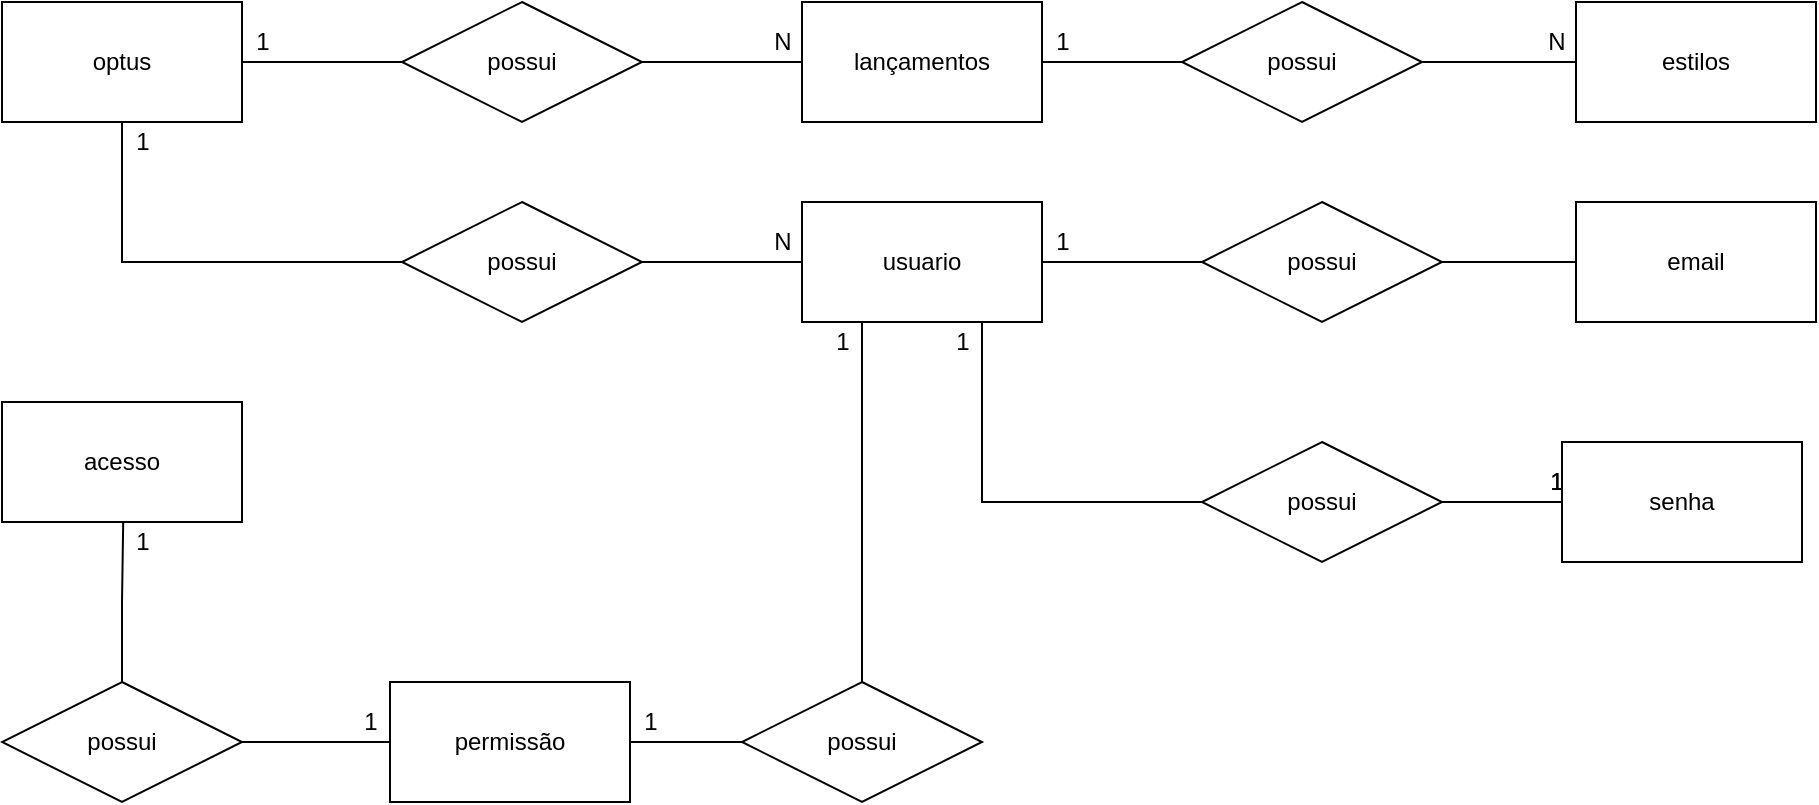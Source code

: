 <mxfile version="14.9.3" type="device"><diagram id="EWyAo0QQqisUkVL5T9W-" name="Page-1"><mxGraphModel dx="1231" dy="697" grid="1" gridSize="10" guides="1" tooltips="1" connect="1" arrows="1" fold="1" page="1" pageScale="1" pageWidth="827" pageHeight="1169" math="0" shadow="0"><root><mxCell id="0"/><mxCell id="1" parent="0"/><mxCell id="J9qhbfcEWnRh27F9kZpY-4" style="edgeStyle=orthogonalEdgeStyle;rounded=0;orthogonalLoop=1;jettySize=auto;html=1;entryX=0;entryY=0.5;entryDx=0;entryDy=0;endArrow=none;endFill=0;" parent="1" source="J9qhbfcEWnRh27F9kZpY-1" target="J9qhbfcEWnRh27F9kZpY-3" edge="1"><mxGeometry relative="1" as="geometry"/></mxCell><mxCell id="J9qhbfcEWnRh27F9kZpY-12" style="edgeStyle=orthogonalEdgeStyle;rounded=0;orthogonalLoop=1;jettySize=auto;html=1;entryX=0;entryY=0.5;entryDx=0;entryDy=0;endArrow=none;endFill=0;" parent="1" source="J9qhbfcEWnRh27F9kZpY-1" target="J9qhbfcEWnRh27F9kZpY-11" edge="1"><mxGeometry relative="1" as="geometry"><Array as="points"><mxPoint x="100" y="170"/></Array></mxGeometry></mxCell><mxCell id="J9qhbfcEWnRh27F9kZpY-1" value="optus" style="rounded=0;whiteSpace=wrap;html=1;" parent="1" vertex="1"><mxGeometry x="40" y="40" width="120" height="60" as="geometry"/></mxCell><mxCell id="J9qhbfcEWnRh27F9kZpY-17" style="edgeStyle=orthogonalEdgeStyle;rounded=0;orthogonalLoop=1;jettySize=auto;html=1;entryX=0;entryY=0.5;entryDx=0;entryDy=0;endArrow=none;endFill=0;" parent="1" source="J9qhbfcEWnRh27F9kZpY-2" target="J9qhbfcEWnRh27F9kZpY-15" edge="1"><mxGeometry relative="1" as="geometry"/></mxCell><mxCell id="J9qhbfcEWnRh27F9kZpY-2" value="lançamentos" style="rounded=0;whiteSpace=wrap;html=1;" parent="1" vertex="1"><mxGeometry x="440" y="40" width="120" height="60" as="geometry"/></mxCell><mxCell id="J9qhbfcEWnRh27F9kZpY-5" style="edgeStyle=orthogonalEdgeStyle;rounded=0;orthogonalLoop=1;jettySize=auto;html=1;endArrow=none;endFill=0;" parent="1" source="J9qhbfcEWnRh27F9kZpY-3" target="J9qhbfcEWnRh27F9kZpY-2" edge="1"><mxGeometry relative="1" as="geometry"/></mxCell><mxCell id="J9qhbfcEWnRh27F9kZpY-3" value="possui" style="shape=rhombus;perimeter=rhombusPerimeter;whiteSpace=wrap;html=1;align=center;" parent="1" vertex="1"><mxGeometry x="240" y="40" width="120" height="60" as="geometry"/></mxCell><mxCell id="J9qhbfcEWnRh27F9kZpY-6" value="1" style="text;html=1;align=center;verticalAlign=middle;resizable=0;points=[];autosize=1;strokeColor=none;" parent="1" vertex="1"><mxGeometry x="160" y="50" width="20" height="20" as="geometry"/></mxCell><mxCell id="J9qhbfcEWnRh27F9kZpY-7" value="N" style="text;html=1;align=center;verticalAlign=middle;resizable=0;points=[];autosize=1;strokeColor=none;" parent="1" vertex="1"><mxGeometry x="420" y="50" width="20" height="20" as="geometry"/></mxCell><mxCell id="J9qhbfcEWnRh27F9kZpY-8" value="acesso" style="rounded=0;whiteSpace=wrap;html=1;" parent="1" vertex="1"><mxGeometry x="40" y="240" width="120" height="60" as="geometry"/></mxCell><mxCell id="J9qhbfcEWnRh27F9kZpY-21" value="" style="edgeStyle=orthogonalEdgeStyle;rounded=0;orthogonalLoop=1;jettySize=auto;html=1;endArrow=none;endFill=0;" parent="1" source="J9qhbfcEWnRh27F9kZpY-9" target="J9qhbfcEWnRh27F9kZpY-11" edge="1"><mxGeometry relative="1" as="geometry"/></mxCell><mxCell id="J9qhbfcEWnRh27F9kZpY-48" style="edgeStyle=orthogonalEdgeStyle;rounded=0;orthogonalLoop=1;jettySize=auto;html=1;exitX=1;exitY=1;exitDx=0;exitDy=0;entryX=0;entryY=0.5;entryDx=0;entryDy=0;endArrow=none;endFill=0;" parent="1" source="J9qhbfcEWnRh27F9kZpY-9" target="J9qhbfcEWnRh27F9kZpY-32" edge="1"><mxGeometry relative="1" as="geometry"><Array as="points"><mxPoint x="560" y="170"/><mxPoint x="640" y="170"/></Array></mxGeometry></mxCell><mxCell id="J9qhbfcEWnRh27F9kZpY-49" style="edgeStyle=orthogonalEdgeStyle;rounded=0;orthogonalLoop=1;jettySize=auto;html=1;exitX=0.75;exitY=1;exitDx=0;exitDy=0;entryX=0;entryY=0.5;entryDx=0;entryDy=0;endArrow=none;endFill=0;" parent="1" source="J9qhbfcEWnRh27F9kZpY-9" target="J9qhbfcEWnRh27F9kZpY-33" edge="1"><mxGeometry relative="1" as="geometry"/></mxCell><mxCell id="J9qhbfcEWnRh27F9kZpY-69" style="edgeStyle=orthogonalEdgeStyle;rounded=0;orthogonalLoop=1;jettySize=auto;html=1;exitX=0.25;exitY=1;exitDx=0;exitDy=0;entryX=0.5;entryY=0;entryDx=0;entryDy=0;endArrow=none;endFill=0;" parent="1" source="J9qhbfcEWnRh27F9kZpY-9" target="J9qhbfcEWnRh27F9kZpY-68" edge="1"><mxGeometry relative="1" as="geometry"/></mxCell><mxCell id="J9qhbfcEWnRh27F9kZpY-9" value="usuario" style="rounded=0;whiteSpace=wrap;html=1;" parent="1" vertex="1"><mxGeometry x="440" y="140" width="120" height="60" as="geometry"/></mxCell><mxCell id="J9qhbfcEWnRh27F9kZpY-13" style="edgeStyle=orthogonalEdgeStyle;rounded=0;orthogonalLoop=1;jettySize=auto;html=1;entryX=0;entryY=0.5;entryDx=0;entryDy=0;endArrow=none;endFill=0;" parent="1" source="J9qhbfcEWnRh27F9kZpY-11" target="J9qhbfcEWnRh27F9kZpY-9" edge="1"><mxGeometry relative="1" as="geometry"/></mxCell><mxCell id="J9qhbfcEWnRh27F9kZpY-11" value="possui" style="shape=rhombus;perimeter=rhombusPerimeter;whiteSpace=wrap;html=1;align=center;" parent="1" vertex="1"><mxGeometry x="240" y="140" width="120" height="60" as="geometry"/></mxCell><mxCell id="J9qhbfcEWnRh27F9kZpY-18" style="edgeStyle=orthogonalEdgeStyle;rounded=0;orthogonalLoop=1;jettySize=auto;html=1;endArrow=none;endFill=0;entryX=0;entryY=0.5;entryDx=0;entryDy=0;" parent="1" source="J9qhbfcEWnRh27F9kZpY-15" target="J9qhbfcEWnRh27F9kZpY-16" edge="1"><mxGeometry relative="1" as="geometry"><mxPoint x="820" y="70" as="targetPoint"/></mxGeometry></mxCell><mxCell id="J9qhbfcEWnRh27F9kZpY-15" value="possui" style="shape=rhombus;perimeter=rhombusPerimeter;whiteSpace=wrap;html=1;align=center;" parent="1" vertex="1"><mxGeometry x="630" y="40" width="120" height="60" as="geometry"/></mxCell><mxCell id="J9qhbfcEWnRh27F9kZpY-16" value="estilos" style="rounded=0;whiteSpace=wrap;html=1;" parent="1" vertex="1"><mxGeometry x="827" y="40" width="120" height="60" as="geometry"/></mxCell><mxCell id="J9qhbfcEWnRh27F9kZpY-22" value="N" style="text;html=1;align=center;verticalAlign=middle;resizable=0;points=[];autosize=1;strokeColor=none;" parent="1" vertex="1"><mxGeometry x="420" y="150" width="20" height="20" as="geometry"/></mxCell><mxCell id="J9qhbfcEWnRh27F9kZpY-23" value="1" style="text;html=1;align=center;verticalAlign=middle;resizable=0;points=[];autosize=1;strokeColor=none;" parent="1" vertex="1"><mxGeometry x="100" y="100" width="20" height="20" as="geometry"/></mxCell><mxCell id="J9qhbfcEWnRh27F9kZpY-26" value="1" style="text;html=1;align=center;verticalAlign=middle;resizable=0;points=[];autosize=1;strokeColor=none;" parent="1" vertex="1"><mxGeometry x="560" y="50" width="20" height="20" as="geometry"/></mxCell><mxCell id="J9qhbfcEWnRh27F9kZpY-27" value="N" style="text;html=1;align=center;verticalAlign=middle;resizable=0;points=[];autosize=1;strokeColor=none;" parent="1" vertex="1"><mxGeometry x="807" y="50" width="20" height="20" as="geometry"/></mxCell><mxCell id="J9qhbfcEWnRh27F9kZpY-29" value="senha" style="rounded=0;whiteSpace=wrap;html=1;" parent="1" vertex="1"><mxGeometry x="820" y="260" width="120" height="60" as="geometry"/></mxCell><mxCell id="J9qhbfcEWnRh27F9kZpY-30" value="email" style="rounded=0;whiteSpace=wrap;html=1;" parent="1" vertex="1"><mxGeometry x="827" y="140" width="120" height="60" as="geometry"/></mxCell><mxCell id="J9qhbfcEWnRh27F9kZpY-38" style="edgeStyle=orthogonalEdgeStyle;rounded=0;orthogonalLoop=1;jettySize=auto;html=1;entryX=0;entryY=0.5;entryDx=0;entryDy=0;endArrow=none;endFill=0;" parent="1" source="J9qhbfcEWnRh27F9kZpY-32" target="J9qhbfcEWnRh27F9kZpY-30" edge="1"><mxGeometry relative="1" as="geometry"/></mxCell><mxCell id="J9qhbfcEWnRh27F9kZpY-32" value="possui" style="shape=rhombus;perimeter=rhombusPerimeter;whiteSpace=wrap;html=1;align=center;" parent="1" vertex="1"><mxGeometry x="640" y="140" width="120" height="60" as="geometry"/></mxCell><mxCell id="J9qhbfcEWnRh27F9kZpY-39" style="edgeStyle=orthogonalEdgeStyle;rounded=0;orthogonalLoop=1;jettySize=auto;html=1;entryX=0;entryY=0.5;entryDx=0;entryDy=0;endArrow=none;endFill=0;" parent="1" source="J9qhbfcEWnRh27F9kZpY-33" target="J9qhbfcEWnRh27F9kZpY-29" edge="1"><mxGeometry relative="1" as="geometry"/></mxCell><mxCell id="J9qhbfcEWnRh27F9kZpY-33" value="possui" style="shape=rhombus;perimeter=rhombusPerimeter;whiteSpace=wrap;html=1;align=center;" parent="1" vertex="1"><mxGeometry x="640" y="260" width="120" height="60" as="geometry"/></mxCell><mxCell id="J9qhbfcEWnRh27F9kZpY-40" value="1" style="text;html=1;align=center;verticalAlign=middle;resizable=0;points=[];autosize=1;strokeColor=none;" parent="1" vertex="1"><mxGeometry x="560" y="150" width="20" height="20" as="geometry"/></mxCell><mxCell id="J9qhbfcEWnRh27F9kZpY-41" value="1" style="text;html=1;align=center;verticalAlign=middle;resizable=0;points=[];autosize=1;strokeColor=none;" parent="1" vertex="1"><mxGeometry x="510" y="200" width="20" height="20" as="geometry"/></mxCell><mxCell id="J9qhbfcEWnRh27F9kZpY-44" value="1" style="text;html=1;align=center;verticalAlign=middle;resizable=0;points=[];autosize=1;strokeColor=none;" parent="1" vertex="1"><mxGeometry x="807" y="270" width="20" height="20" as="geometry"/></mxCell><mxCell id="J9qhbfcEWnRh27F9kZpY-45" value="1" style="text;html=1;align=center;verticalAlign=middle;resizable=0;points=[];autosize=1;strokeColor=none;" parent="1" vertex="1"><mxGeometry x="807" y="270" width="20" height="20" as="geometry"/></mxCell><mxCell id="J9qhbfcEWnRh27F9kZpY-70" style="edgeStyle=orthogonalEdgeStyle;rounded=0;orthogonalLoop=1;jettySize=auto;html=1;entryX=0;entryY=0.5;entryDx=0;entryDy=0;endArrow=none;endFill=0;" parent="1" source="J9qhbfcEWnRh27F9kZpY-55" target="J9qhbfcEWnRh27F9kZpY-68" edge="1"><mxGeometry relative="1" as="geometry"/></mxCell><mxCell id="J9qhbfcEWnRh27F9kZpY-55" value="permissão" style="rounded=0;whiteSpace=wrap;html=1;" parent="1" vertex="1"><mxGeometry x="234" y="380" width="120" height="60" as="geometry"/></mxCell><mxCell id="J9qhbfcEWnRh27F9kZpY-58" style="edgeStyle=orthogonalEdgeStyle;rounded=0;orthogonalLoop=1;jettySize=auto;html=1;endArrow=none;endFill=0;" parent="1" source="J9qhbfcEWnRh27F9kZpY-56" target="J9qhbfcEWnRh27F9kZpY-55" edge="1"><mxGeometry relative="1" as="geometry"/></mxCell><mxCell id="ly2Jd9vaWfkp0OLF0t2E-5" style="edgeStyle=orthogonalEdgeStyle;rounded=0;orthogonalLoop=1;jettySize=auto;html=1;endArrow=none;endFill=0;entryX=0.505;entryY=0.997;entryDx=0;entryDy=0;entryPerimeter=0;" edge="1" parent="1" source="J9qhbfcEWnRh27F9kZpY-56" target="J9qhbfcEWnRh27F9kZpY-8"><mxGeometry relative="1" as="geometry"><mxPoint x="100" y="330.0" as="targetPoint"/></mxGeometry></mxCell><mxCell id="J9qhbfcEWnRh27F9kZpY-56" value="possui" style="shape=rhombus;perimeter=rhombusPerimeter;whiteSpace=wrap;html=1;align=center;" parent="1" vertex="1"><mxGeometry x="40" y="380" width="120" height="60" as="geometry"/></mxCell><mxCell id="J9qhbfcEWnRh27F9kZpY-60" value="1" style="text;html=1;align=center;verticalAlign=middle;resizable=0;points=[];autosize=1;strokeColor=none;" parent="1" vertex="1"><mxGeometry x="100" y="300" width="20" height="20" as="geometry"/></mxCell><mxCell id="J9qhbfcEWnRh27F9kZpY-68" value="possui" style="shape=rhombus;perimeter=rhombusPerimeter;whiteSpace=wrap;html=1;align=center;" parent="1" vertex="1"><mxGeometry x="410" y="380" width="120" height="60" as="geometry"/></mxCell><mxCell id="J9qhbfcEWnRh27F9kZpY-71" value="1" style="text;html=1;align=center;verticalAlign=middle;resizable=0;points=[];autosize=1;strokeColor=none;" parent="1" vertex="1"><mxGeometry x="450" y="200" width="20" height="20" as="geometry"/></mxCell><mxCell id="J9qhbfcEWnRh27F9kZpY-72" value="1" style="text;html=1;align=center;verticalAlign=middle;resizable=0;points=[];autosize=1;strokeColor=none;" parent="1" vertex="1"><mxGeometry x="354" y="390" width="20" height="20" as="geometry"/></mxCell><mxCell id="J9qhbfcEWnRh27F9kZpY-73" value="1" style="text;html=1;align=center;verticalAlign=middle;resizable=0;points=[];autosize=1;strokeColor=none;" parent="1" vertex="1"><mxGeometry x="214" y="390" width="20" height="20" as="geometry"/></mxCell></root></mxGraphModel></diagram></mxfile>